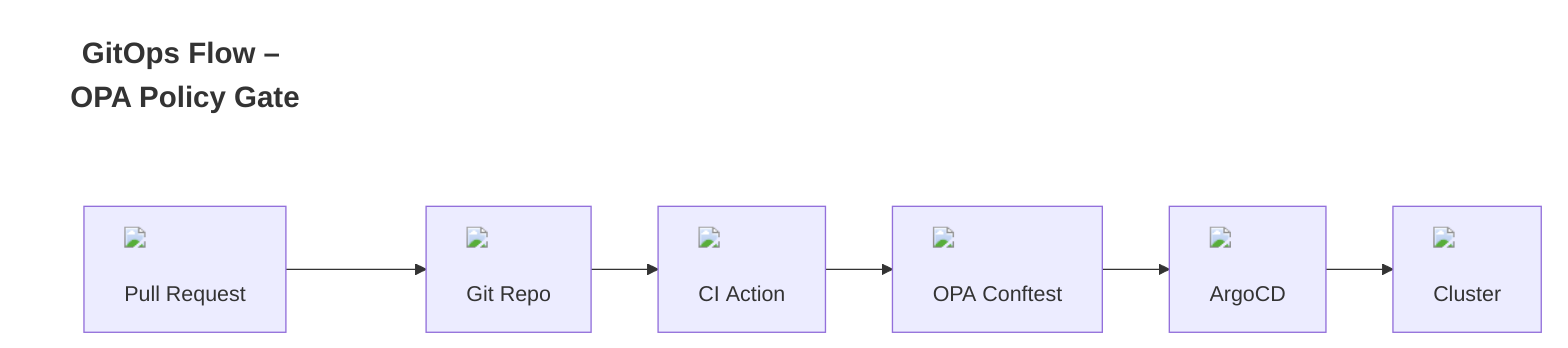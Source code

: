 flowchart LR
    classDef header fill:none,stroke:none,font-size:22px,font-weight:bold,text-align:center
    daas["GitOps Flow – OPA Policy Gate"]:::header

    dev["<img src='https://api.iconify.design/fa6-solid/code-compare.svg' width='34'><br/>Pull&nbsp;Request"]
    repo["<img src='https://api.iconify.design/mdi/source-repository.svg' width='38'><br/>Git&nbsp;Repo"]
    action["<img src='https://api.iconify.design/logos/github-icon.svg' width='38'><br/>CI&nbsp;Action"]
    opa["<img src='https://api.iconify.design/simple-icons/openpolicyagent.svg' width='38'><br/>OPA&nbsp;Conftest"]
    argo["<img src='https://api.iconify.design/logos/argocd-icon.svg' width='40'><br/>ArgoCD"]
    k8s["<img src='https://api.iconify.design/logos/kubernetes.svg' width='40'><br/>Cluster"]

    dev --> repo --> action --> opa --> argo --> k8s